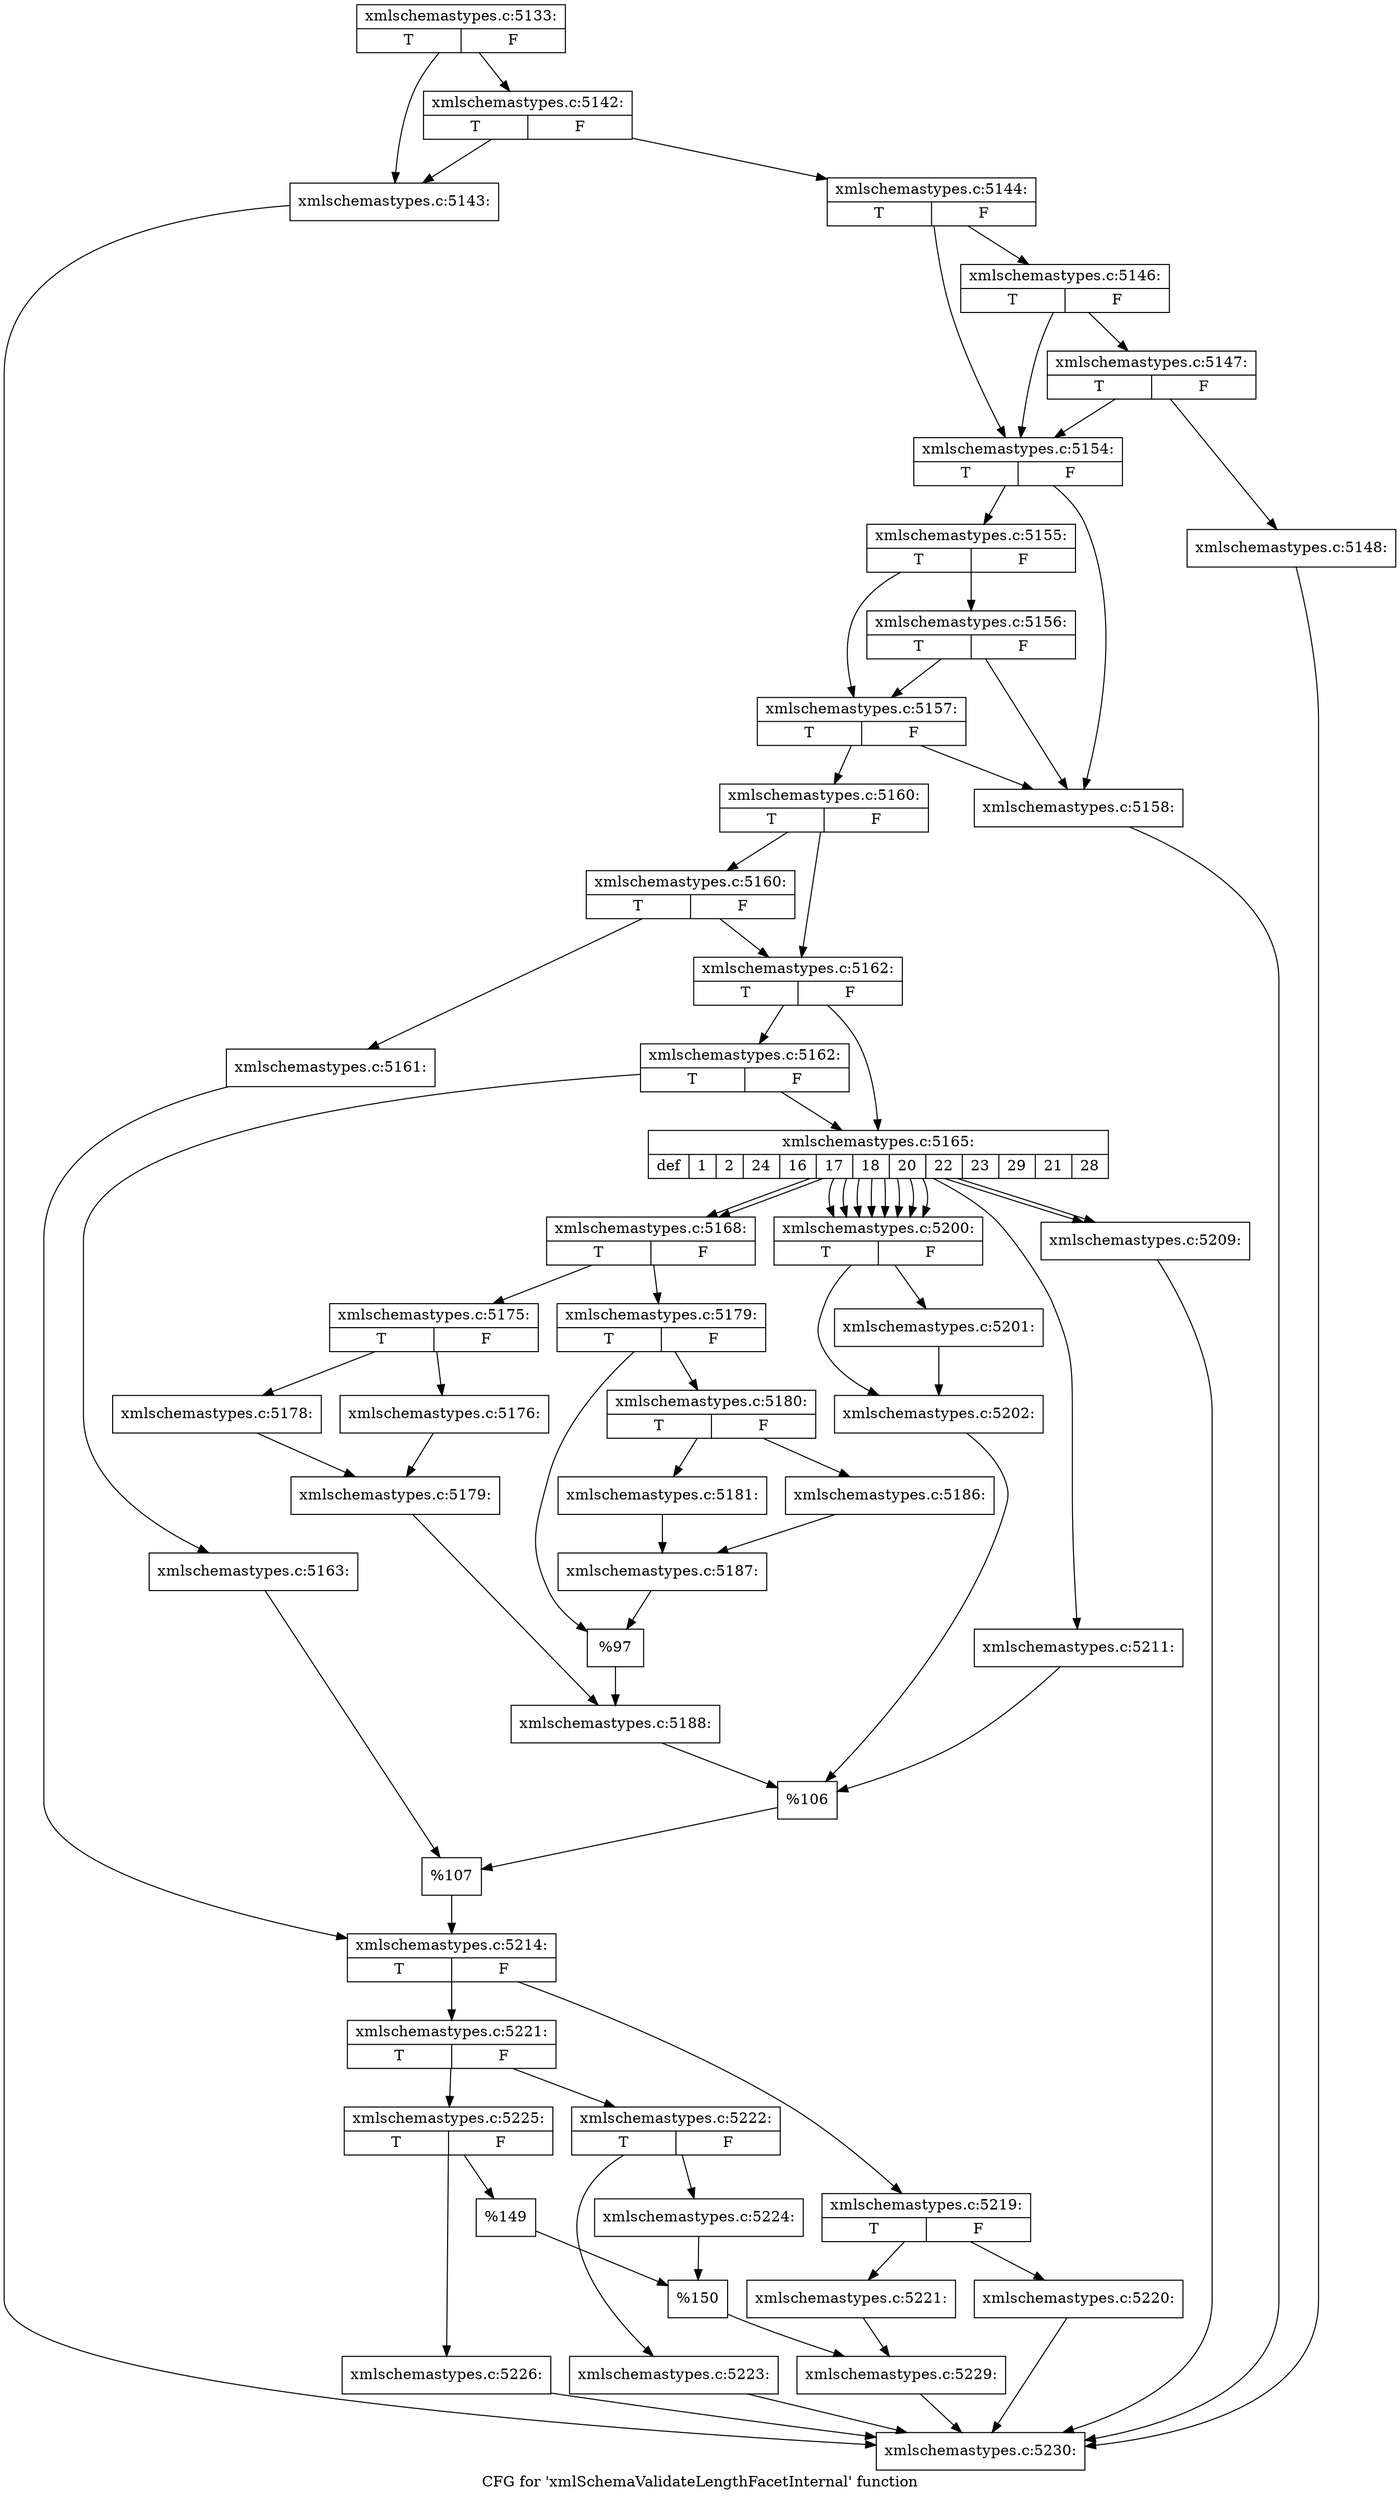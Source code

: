 digraph "CFG for 'xmlSchemaValidateLengthFacetInternal' function" {
	label="CFG for 'xmlSchemaValidateLengthFacetInternal' function";

	Node0x5a00a20 [shape=record,label="{xmlschemastypes.c:5133:|{<s0>T|<s1>F}}"];
	Node0x5a00a20 -> Node0x5a0a4d0;
	Node0x5a00a20 -> Node0x5a0a570;
	Node0x5a0a570 [shape=record,label="{xmlschemastypes.c:5142:|{<s0>T|<s1>F}}"];
	Node0x5a0a570 -> Node0x5a0a4d0;
	Node0x5a0a570 -> Node0x5a0a520;
	Node0x5a0a4d0 [shape=record,label="{xmlschemastypes.c:5143:}"];
	Node0x5a0a4d0 -> Node0x594bc30;
	Node0x5a0a520 [shape=record,label="{xmlschemastypes.c:5144:|{<s0>T|<s1>F}}"];
	Node0x5a0a520 -> Node0x5a0af50;
	Node0x5a0a520 -> Node0x5a0ae80;
	Node0x5a0af50 [shape=record,label="{xmlschemastypes.c:5146:|{<s0>T|<s1>F}}"];
	Node0x5a0af50 -> Node0x5a0aed0;
	Node0x5a0af50 -> Node0x5a0ae80;
	Node0x5a0aed0 [shape=record,label="{xmlschemastypes.c:5147:|{<s0>T|<s1>F}}"];
	Node0x5a0aed0 -> Node0x5a0ae30;
	Node0x5a0aed0 -> Node0x5a0ae80;
	Node0x5a0ae30 [shape=record,label="{xmlschemastypes.c:5148:}"];
	Node0x5a0ae30 -> Node0x594bc30;
	Node0x5a0ae80 [shape=record,label="{xmlschemastypes.c:5154:|{<s0>T|<s1>F}}"];
	Node0x5a0ae80 -> Node0x5a0bc00;
	Node0x5a0ae80 -> Node0x5a0bd20;
	Node0x5a0bd20 [shape=record,label="{xmlschemastypes.c:5155:|{<s0>T|<s1>F}}"];
	Node0x5a0bd20 -> Node0x5a0c170;
	Node0x5a0bd20 -> Node0x5a0bca0;
	Node0x5a0c170 [shape=record,label="{xmlschemastypes.c:5156:|{<s0>T|<s1>F}}"];
	Node0x5a0c170 -> Node0x5a0bc00;
	Node0x5a0c170 -> Node0x5a0bca0;
	Node0x5a0bca0 [shape=record,label="{xmlschemastypes.c:5157:|{<s0>T|<s1>F}}"];
	Node0x5a0bca0 -> Node0x5a0bc00;
	Node0x5a0bca0 -> Node0x5a0bc50;
	Node0x5a0bc00 [shape=record,label="{xmlschemastypes.c:5158:}"];
	Node0x5a0bc00 -> Node0x594bc30;
	Node0x5a0bc50 [shape=record,label="{xmlschemastypes.c:5160:|{<s0>T|<s1>F}}"];
	Node0x5a0bc50 -> Node0x5a0d590;
	Node0x5a0bc50 -> Node0x5a0d540;
	Node0x5a0d590 [shape=record,label="{xmlschemastypes.c:5160:|{<s0>T|<s1>F}}"];
	Node0x5a0d590 -> Node0x5a0d4a0;
	Node0x5a0d590 -> Node0x5a0d540;
	Node0x5a0d4a0 [shape=record,label="{xmlschemastypes.c:5161:}"];
	Node0x5a0d4a0 -> Node0x5a0d4f0;
	Node0x5a0d540 [shape=record,label="{xmlschemastypes.c:5162:|{<s0>T|<s1>F}}"];
	Node0x5a0d540 -> Node0x5a0e130;
	Node0x5a0d540 -> Node0x5a0e0e0;
	Node0x5a0e130 [shape=record,label="{xmlschemastypes.c:5162:|{<s0>T|<s1>F}}"];
	Node0x5a0e130 -> Node0x5a0e040;
	Node0x5a0e130 -> Node0x5a0e0e0;
	Node0x5a0e040 [shape=record,label="{xmlschemastypes.c:5163:}"];
	Node0x5a0e040 -> Node0x5a0e090;
	Node0x5a0e0e0 [shape=record,label="{xmlschemastypes.c:5165:|{<s0>def|<s1>1|<s2>2|<s3>24|<s4>16|<s5>17|<s6>18|<s7>20|<s8>22|<s9>23|<s10>29|<s11>21|<s12>28}}"];
	Node0x5a0e0e0 -> Node0x5a0ecc0;
	Node0x5a0e0e0 -> Node0x5a0f000;
	Node0x5a0e0e0 -> Node0x5a0f000;
	Node0x5a0e0e0 -> Node0x5a11340;
	Node0x5a0e0e0 -> Node0x5a11340;
	Node0x5a0e0e0 -> Node0x5a11340;
	Node0x5a0e0e0 -> Node0x5a11340;
	Node0x5a0e0e0 -> Node0x5a11340;
	Node0x5a0e0e0 -> Node0x5a11340;
	Node0x5a0e0e0 -> Node0x5a11340;
	Node0x5a0e0e0 -> Node0x5a11340;
	Node0x5a0e0e0 -> Node0x5a119e0;
	Node0x5a0e0e0 -> Node0x5a119e0;
	Node0x5a0f000 [shape=record,label="{xmlschemastypes.c:5168:|{<s0>T|<s1>F}}"];
	Node0x5a0f000 -> Node0x5a0f0f0;
	Node0x5a0f000 -> Node0x5a0f190;
	Node0x5a0f0f0 [shape=record,label="{xmlschemastypes.c:5175:|{<s0>T|<s1>F}}"];
	Node0x5a0f0f0 -> Node0x5a0f550;
	Node0x5a0f0f0 -> Node0x5a0f5f0;
	Node0x5a0f550 [shape=record,label="{xmlschemastypes.c:5176:}"];
	Node0x5a0f550 -> Node0x5a0f5a0;
	Node0x5a0f5f0 [shape=record,label="{xmlschemastypes.c:5178:}"];
	Node0x5a0f5f0 -> Node0x5a0f5a0;
	Node0x5a0f5a0 [shape=record,label="{xmlschemastypes.c:5179:}"];
	Node0x5a0f5a0 -> Node0x5a0f140;
	Node0x5a0f190 [shape=record,label="{xmlschemastypes.c:5179:|{<s0>T|<s1>F}}"];
	Node0x5a0f190 -> Node0x5a100e0;
	Node0x5a0f190 -> Node0x5a10410;
	Node0x5a100e0 [shape=record,label="{xmlschemastypes.c:5180:|{<s0>T|<s1>F}}"];
	Node0x5a100e0 -> Node0x5a10a40;
	Node0x5a100e0 -> Node0x5a10ae0;
	Node0x5a10a40 [shape=record,label="{xmlschemastypes.c:5181:}"];
	Node0x5a10a40 -> Node0x5a10a90;
	Node0x5a10ae0 [shape=record,label="{xmlschemastypes.c:5186:}"];
	Node0x5a10ae0 -> Node0x5a10a90;
	Node0x5a10a90 [shape=record,label="{xmlschemastypes.c:5187:}"];
	Node0x5a10a90 -> Node0x5a10410;
	Node0x5a10410 [shape=record,label="{%97}"];
	Node0x5a10410 -> Node0x5a0f140;
	Node0x5a0f140 [shape=record,label="{xmlschemastypes.c:5188:}"];
	Node0x5a0f140 -> Node0x5a0ebe0;
	Node0x5a11340 [shape=record,label="{xmlschemastypes.c:5200:|{<s0>T|<s1>F}}"];
	Node0x5a11340 -> Node0x5a113f0;
	Node0x5a11340 -> Node0x5a11440;
	Node0x5a113f0 [shape=record,label="{xmlschemastypes.c:5201:}"];
	Node0x5a113f0 -> Node0x5a11440;
	Node0x5a11440 [shape=record,label="{xmlschemastypes.c:5202:}"];
	Node0x5a11440 -> Node0x5a0ebe0;
	Node0x5a119e0 [shape=record,label="{xmlschemastypes.c:5209:}"];
	Node0x5a119e0 -> Node0x594bc30;
	Node0x5a0ecc0 [shape=record,label="{xmlschemastypes.c:5211:}"];
	Node0x5a0ecc0 -> Node0x5a0ebe0;
	Node0x5a0ebe0 [shape=record,label="{%106}"];
	Node0x5a0ebe0 -> Node0x5a0e090;
	Node0x5a0e090 [shape=record,label="{%107}"];
	Node0x5a0e090 -> Node0x5a0d4f0;
	Node0x5a0d4f0 [shape=record,label="{xmlschemastypes.c:5214:|{<s0>T|<s1>F}}"];
	Node0x5a0d4f0 -> Node0x5a12400;
	Node0x5a0d4f0 -> Node0x5a124a0;
	Node0x5a12400 [shape=record,label="{xmlschemastypes.c:5219:|{<s0>T|<s1>F}}"];
	Node0x5a12400 -> Node0x5a12990;
	Node0x5a12400 -> Node0x5a129e0;
	Node0x5a12990 [shape=record,label="{xmlschemastypes.c:5220:}"];
	Node0x5a12990 -> Node0x594bc30;
	Node0x5a129e0 [shape=record,label="{xmlschemastypes.c:5221:}"];
	Node0x5a129e0 -> Node0x5a12450;
	Node0x5a124a0 [shape=record,label="{xmlschemastypes.c:5221:|{<s0>T|<s1>F}}"];
	Node0x5a124a0 -> Node0x5a13350;
	Node0x5a124a0 -> Node0x5a133f0;
	Node0x5a13350 [shape=record,label="{xmlschemastypes.c:5222:|{<s0>T|<s1>F}}"];
	Node0x5a13350 -> Node0x5a138e0;
	Node0x5a13350 -> Node0x5a13930;
	Node0x5a138e0 [shape=record,label="{xmlschemastypes.c:5223:}"];
	Node0x5a138e0 -> Node0x594bc30;
	Node0x5a13930 [shape=record,label="{xmlschemastypes.c:5224:}"];
	Node0x5a13930 -> Node0x5a133a0;
	Node0x5a133f0 [shape=record,label="{xmlschemastypes.c:5225:|{<s0>T|<s1>F}}"];
	Node0x5a133f0 -> Node0x5a14310;
	Node0x5a133f0 -> Node0x5a14360;
	Node0x5a14310 [shape=record,label="{xmlschemastypes.c:5226:}"];
	Node0x5a14310 -> Node0x594bc30;
	Node0x5a14360 [shape=record,label="{%149}"];
	Node0x5a14360 -> Node0x5a133a0;
	Node0x5a133a0 [shape=record,label="{%150}"];
	Node0x5a133a0 -> Node0x5a12450;
	Node0x5a12450 [shape=record,label="{xmlschemastypes.c:5229:}"];
	Node0x5a12450 -> Node0x594bc30;
	Node0x594bc30 [shape=record,label="{xmlschemastypes.c:5230:}"];
}
